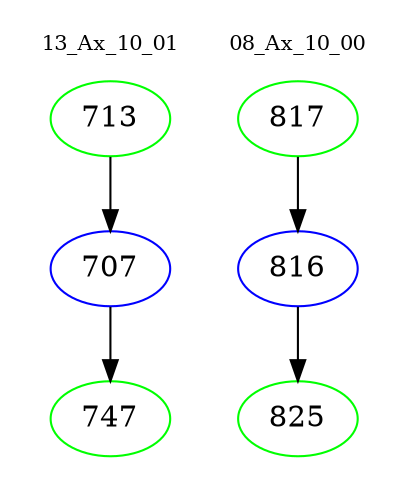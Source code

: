 digraph{
subgraph cluster_0 {
color = white
label = "13_Ax_10_01";
fontsize=10;
T0_713 [label="713", color="green"]
T0_713 -> T0_707 [color="black"]
T0_707 [label="707", color="blue"]
T0_707 -> T0_747 [color="black"]
T0_747 [label="747", color="green"]
}
subgraph cluster_1 {
color = white
label = "08_Ax_10_00";
fontsize=10;
T1_817 [label="817", color="green"]
T1_817 -> T1_816 [color="black"]
T1_816 [label="816", color="blue"]
T1_816 -> T1_825 [color="black"]
T1_825 [label="825", color="green"]
}
}
